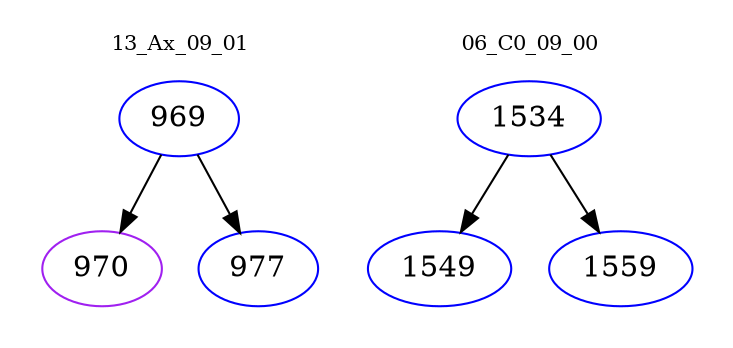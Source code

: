 digraph{
subgraph cluster_0 {
color = white
label = "13_Ax_09_01";
fontsize=10;
T0_969 [label="969", color="blue"]
T0_969 -> T0_970 [color="black"]
T0_970 [label="970", color="purple"]
T0_969 -> T0_977 [color="black"]
T0_977 [label="977", color="blue"]
}
subgraph cluster_1 {
color = white
label = "06_C0_09_00";
fontsize=10;
T1_1534 [label="1534", color="blue"]
T1_1534 -> T1_1549 [color="black"]
T1_1549 [label="1549", color="blue"]
T1_1534 -> T1_1559 [color="black"]
T1_1559 [label="1559", color="blue"]
}
}
